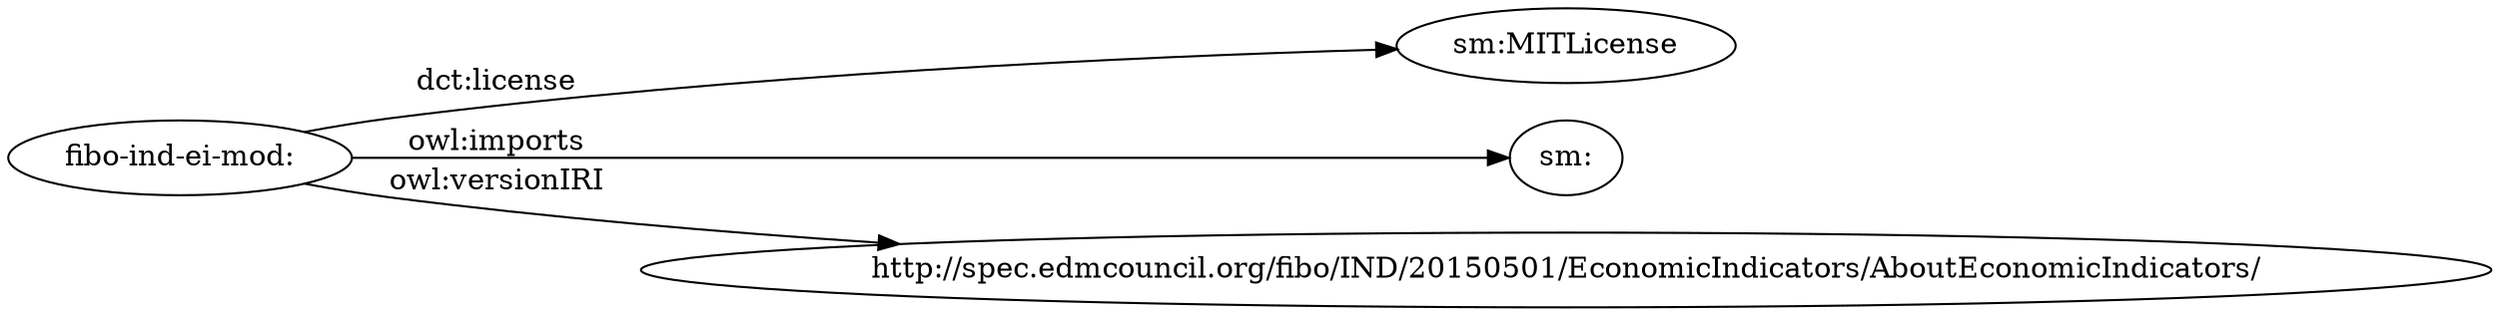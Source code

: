 digraph ar2dtool_diagram { 
rankdir=LR;
size="1501"
	"fibo-ind-ei-mod:" -> "sm:MITLicense" [ label = "dct:license" ];
	"fibo-ind-ei-mod:" -> "sm:" [ label = "owl:imports" ];
	"fibo-ind-ei-mod:" -> "http://spec.edmcouncil.org/fibo/IND/20150501/EconomicIndicators/AboutEconomicIndicators/" [ label = "owl:versionIRI" ];

}
